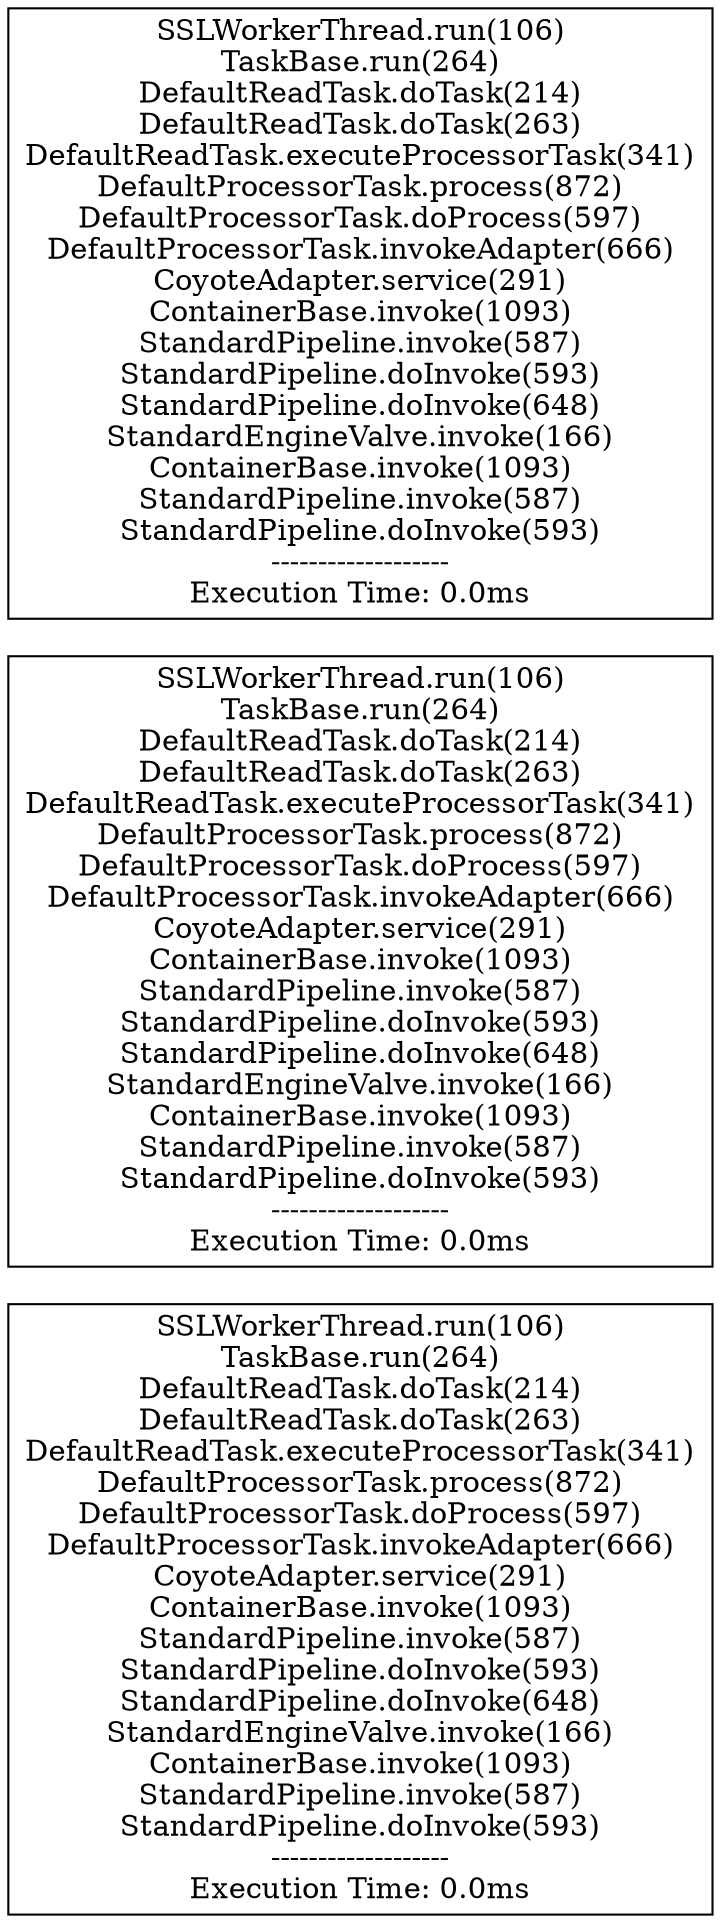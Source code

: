 digraph 962687369 { 
rankdir=RL;
1 [label="SSLWorkerThread.run(106)\nTaskBase.run(264)\nDefaultReadTask.doTask(214)\nDefaultReadTask.doTask(263)\nDefaultReadTask.executeProcessorTask(341)\nDefaultProcessorTask.process(872)\nDefaultProcessorTask.doProcess(597)\nDefaultProcessorTask.invokeAdapter(666)\nCoyoteAdapter.service(291)\nContainerBase.invoke(1093)\nStandardPipeline.invoke(587)\nStandardPipeline.doInvoke(593)\nStandardPipeline.doInvoke(648)\nStandardEngineValve.invoke(166)\nContainerBase.invoke(1093)\nStandardPipeline.invoke(587)\nStandardPipeline.doInvoke(593)\n-------------------\nExecution Time: 0.0ms\n", shape=box];
2 [label="SSLWorkerThread.run(106)\nTaskBase.run(264)\nDefaultReadTask.doTask(214)\nDefaultReadTask.doTask(263)\nDefaultReadTask.executeProcessorTask(341)\nDefaultProcessorTask.process(872)\nDefaultProcessorTask.doProcess(597)\nDefaultProcessorTask.invokeAdapter(666)\nCoyoteAdapter.service(291)\nContainerBase.invoke(1093)\nStandardPipeline.invoke(587)\nStandardPipeline.doInvoke(593)\nStandardPipeline.doInvoke(648)\nStandardEngineValve.invoke(166)\nContainerBase.invoke(1093)\nStandardPipeline.invoke(587)\nStandardPipeline.doInvoke(593)\n-------------------\nExecution Time: 0.0ms\n", shape=box];
3 [label="SSLWorkerThread.run(106)\nTaskBase.run(264)\nDefaultReadTask.doTask(214)\nDefaultReadTask.doTask(263)\nDefaultReadTask.executeProcessorTask(341)\nDefaultProcessorTask.process(872)\nDefaultProcessorTask.doProcess(597)\nDefaultProcessorTask.invokeAdapter(666)\nCoyoteAdapter.service(291)\nContainerBase.invoke(1093)\nStandardPipeline.invoke(587)\nStandardPipeline.doInvoke(593)\nStandardPipeline.doInvoke(648)\nStandardEngineValve.invoke(166)\nContainerBase.invoke(1093)\nStandardPipeline.invoke(587)\nStandardPipeline.doInvoke(593)\n-------------------\nExecution Time: 0.0ms\n", shape=box];
}

